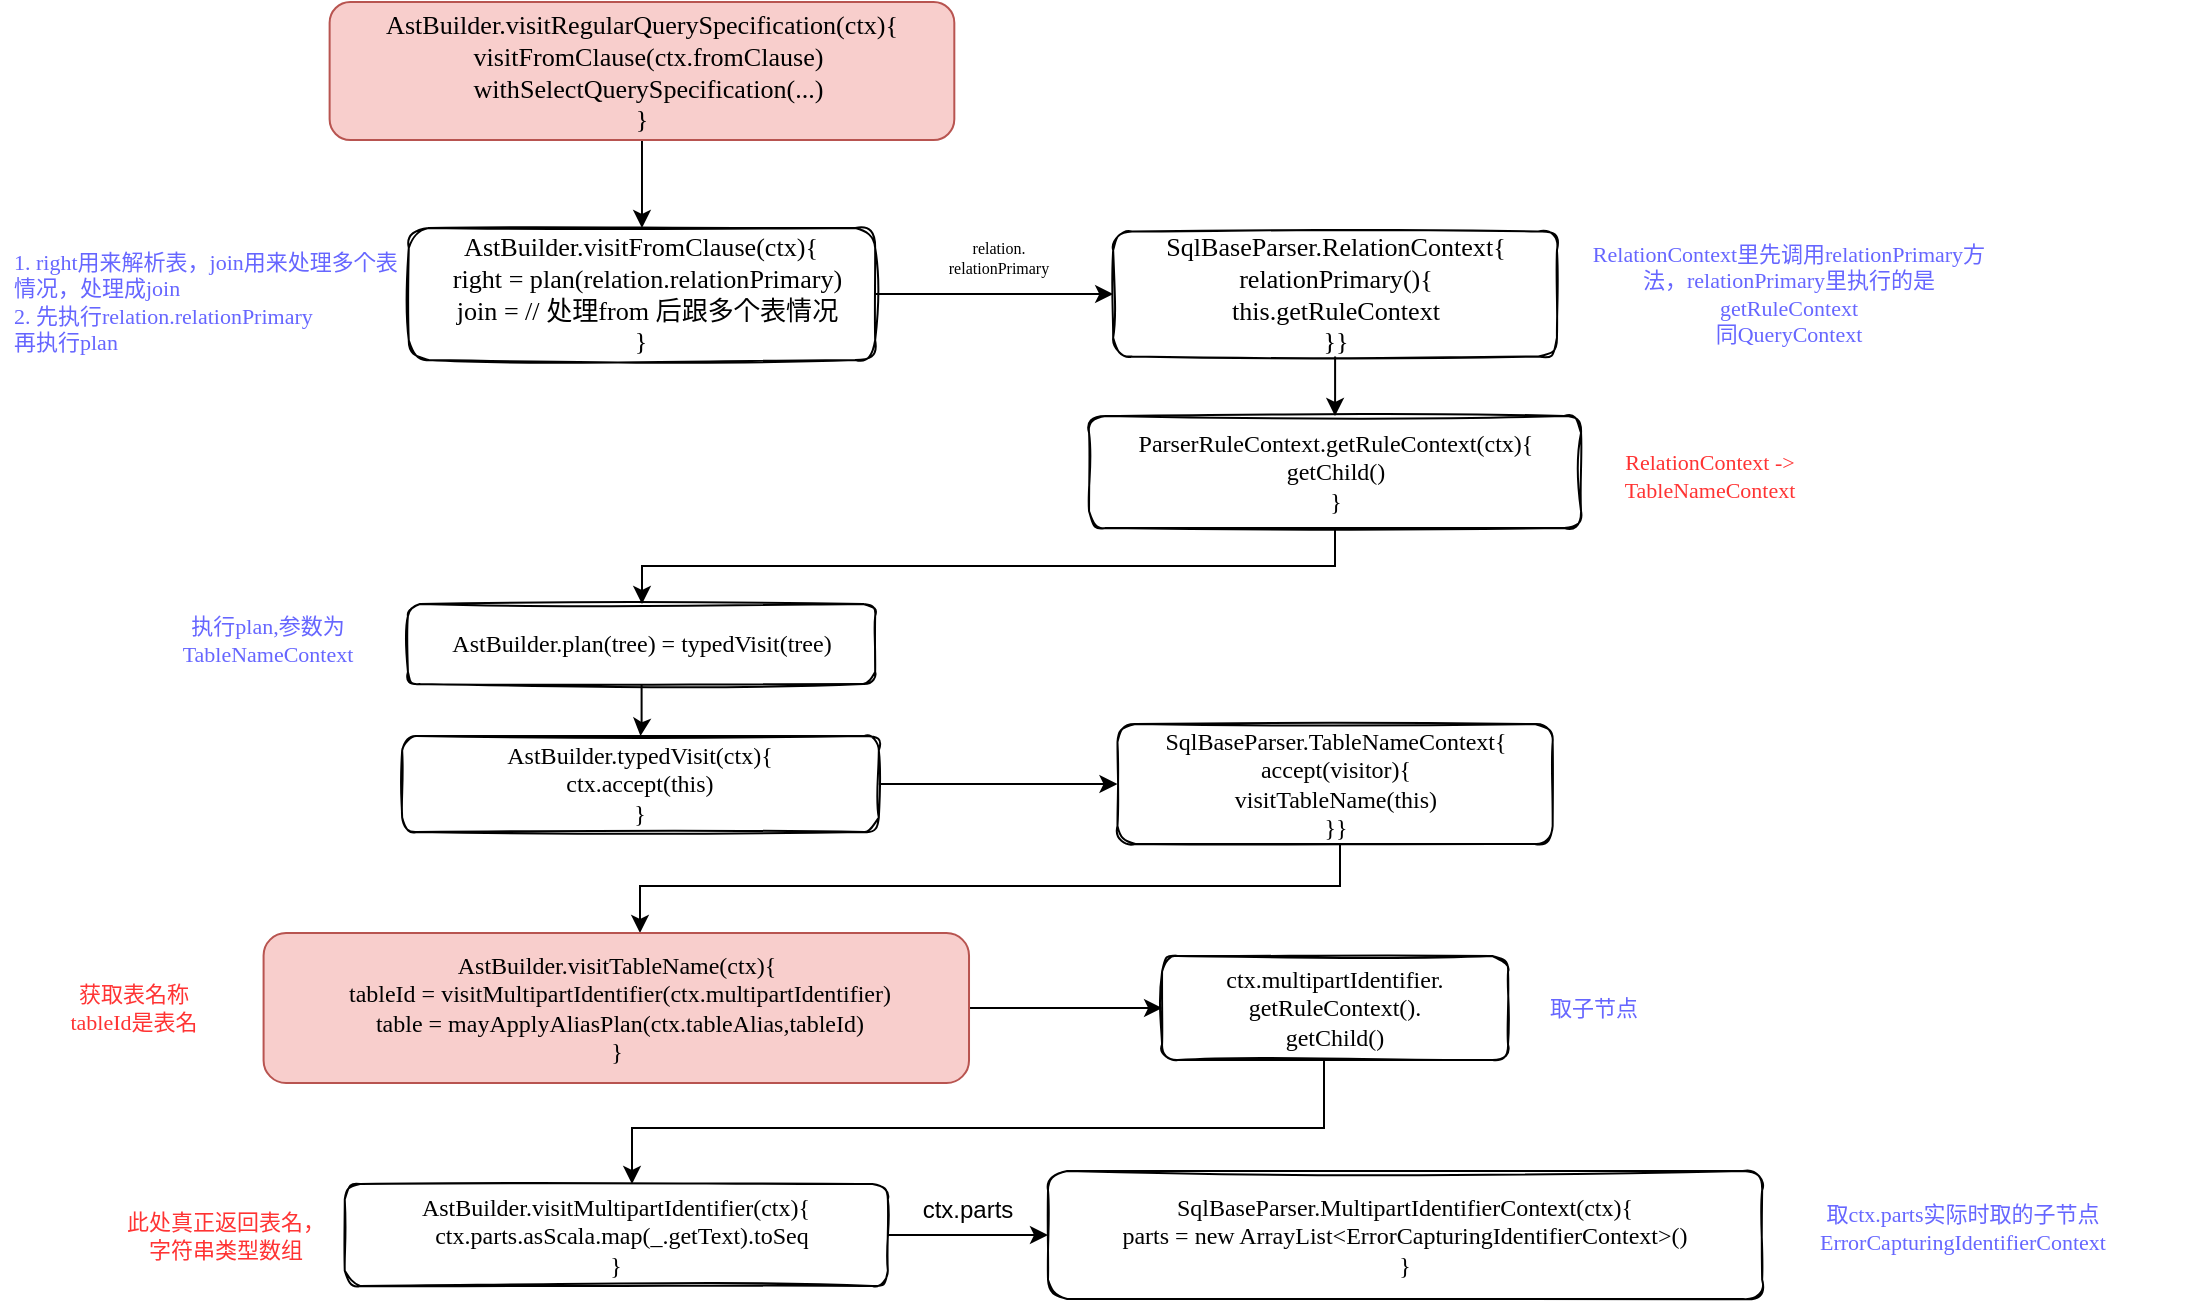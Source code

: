 <mxfile version="17.4.2" type="github">
  <diagram id="_TAUJCwC3Z414NcdCWBq" name="Page-1">
    <mxGraphModel dx="2079" dy="-361" grid="0" gridSize="10" guides="1" tooltips="1" connect="1" arrows="1" fold="1" page="1" pageScale="1" pageWidth="827" pageHeight="1169" math="0" shadow="0">
      <root>
        <mxCell id="0" />
        <mxCell id="1" parent="0" />
        <mxCell id="sxhnXmxJaIIymZ-26KNS-2" value="" style="edgeStyle=orthogonalEdgeStyle;rounded=0;orthogonalLoop=1;jettySize=auto;html=1;" parent="1" source="bS2-JoX9ewdRHK1aLQZ--32" target="sxhnXmxJaIIymZ-26KNS-1" edge="1">
          <mxGeometry relative="1" as="geometry" />
        </mxCell>
        <mxCell id="bS2-JoX9ewdRHK1aLQZ--32" value="&lt;div&gt;&lt;span style=&quot;font-size: 13.067px&quot;&gt;AstBuilder.visitRegularQuerySpecification(ctx){&lt;/span&gt;&lt;/div&gt;&lt;div&gt;&lt;span style=&quot;font-size: 13.067px&quot;&gt;&amp;nbsp; visitFromClause(ctx.fromClause)&lt;/span&gt;&lt;/div&gt;&lt;div&gt;&lt;span style=&quot;font-size: 13.067px&quot;&gt;&amp;nbsp; withSelectQuerySpecification(...)&lt;/span&gt;&lt;/div&gt;&lt;div&gt;&lt;span style=&quot;font-size: 13.067px&quot;&gt;}&lt;/span&gt;&lt;/div&gt;" style="rounded=1;whiteSpace=wrap;html=1;sketch=0;fillColor=#f8cecc;shadow=0;glass=0;labelBackgroundColor=none;fontFamily=Comic Sans MS;strokeColor=#b85450;" parent="1" vertex="1">
          <mxGeometry x="-627.19" y="1238" width="312.35" height="69" as="geometry" />
        </mxCell>
        <mxCell id="sxhnXmxJaIIymZ-26KNS-4" value="" style="edgeStyle=orthogonalEdgeStyle;rounded=0;orthogonalLoop=1;jettySize=auto;html=1;" parent="1" source="sxhnXmxJaIIymZ-26KNS-1" target="sxhnXmxJaIIymZ-26KNS-3" edge="1">
          <mxGeometry relative="1" as="geometry" />
        </mxCell>
        <mxCell id="sxhnXmxJaIIymZ-26KNS-1" value="&lt;div&gt;&lt;span style=&quot;font-size: 13.067px&quot;&gt;AstBuilder.visitFromClause(ctx){&lt;/span&gt;&lt;/div&gt;&lt;div&gt;&lt;span style=&quot;font-size: 13.067px&quot;&gt;&amp;nbsp; right = plan(relation.relationPrimary)&lt;/span&gt;&lt;/div&gt;&lt;div&gt;&lt;span style=&quot;font-size: 13.067px&quot;&gt;&amp;nbsp; join = // 处理from 后跟多个表情况&lt;/span&gt;&lt;/div&gt;&lt;div&gt;&lt;span style=&quot;font-size: 13.067px&quot;&gt;}&lt;/span&gt;&lt;/div&gt;" style="rounded=1;whiteSpace=wrap;html=1;sketch=1;fillColor=none;shadow=0;glass=0;labelBackgroundColor=none;fontFamily=Comic Sans MS;strokeColor=default;" parent="1" vertex="1">
          <mxGeometry x="-587.61" y="1351" width="233.19" height="66" as="geometry" />
        </mxCell>
        <mxCell id="sxhnXmxJaIIymZ-26KNS-11" value="" style="edgeStyle=orthogonalEdgeStyle;rounded=0;orthogonalLoop=1;jettySize=auto;html=1;" parent="1" source="sxhnXmxJaIIymZ-26KNS-3" target="sxhnXmxJaIIymZ-26KNS-10" edge="1">
          <mxGeometry relative="1" as="geometry" />
        </mxCell>
        <mxCell id="sxhnXmxJaIIymZ-26KNS-3" value="&lt;div&gt;&lt;span style=&quot;font-size: 13.067px&quot;&gt;SqlBaseParser.RelationContext{&lt;/span&gt;&lt;/div&gt;&lt;div&gt;&lt;span style=&quot;font-size: 13.067px&quot;&gt;relationPrimary(){&lt;/span&gt;&lt;/div&gt;&lt;div&gt;&lt;span style=&quot;font-size: 13.067px&quot;&gt;this.getRuleContext&lt;/span&gt;&lt;/div&gt;&lt;div&gt;&lt;span style=&quot;font-size: 13.067px&quot;&gt;}}&lt;/span&gt;&lt;/div&gt;" style="rounded=1;whiteSpace=wrap;html=1;sketch=1;fillColor=none;shadow=0;glass=0;labelBackgroundColor=none;fontFamily=Comic Sans MS;strokeColor=default;" parent="1" vertex="1">
          <mxGeometry x="-235.42" y="1352.75" width="221.9" height="62.5" as="geometry" />
        </mxCell>
        <mxCell id="sxhnXmxJaIIymZ-26KNS-5" value="1. right用来解析表，join用来处理多个表情况，处理成join&lt;br&gt;2. 先执行relation.relationPrimary&lt;br&gt;&lt;div&gt;&lt;span&gt;再执行plan&lt;/span&gt;&lt;/div&gt;" style="text;html=1;strokeColor=none;fillColor=none;align=left;verticalAlign=middle;whiteSpace=wrap;rounded=0;shadow=0;glass=0;labelBackgroundColor=none;sketch=1;fontSize=11;fontColor=#6666FF;fontFamily=Comic Sans MS;" parent="1" vertex="1">
          <mxGeometry x="-786.65" y="1356" width="200" height="63" as="geometry" />
        </mxCell>
        <mxCell id="sxhnXmxJaIIymZ-26KNS-6" value="RelationContext里先调用relationPrimary方法，relationPrimary里执行的是getRuleContext&lt;br&gt;同QueryContext" style="text;html=1;strokeColor=none;fillColor=none;align=center;verticalAlign=middle;whiteSpace=wrap;rounded=0;shadow=0;glass=0;labelBackgroundColor=none;sketch=1;fontSize=11;fontColor=#6666FF;fontFamily=Comic Sans MS;" parent="1" vertex="1">
          <mxGeometry x="-4" y="1342.75" width="213" height="82.5" as="geometry" />
        </mxCell>
        <mxCell id="sxhnXmxJaIIymZ-26KNS-15" value="" style="edgeStyle=orthogonalEdgeStyle;rounded=0;orthogonalLoop=1;jettySize=auto;html=1;fontColor=#FF3333;" parent="1" source="sxhnXmxJaIIymZ-26KNS-7" target="sxhnXmxJaIIymZ-26KNS-14" edge="1">
          <mxGeometry relative="1" as="geometry" />
        </mxCell>
        <mxCell id="sxhnXmxJaIIymZ-26KNS-7" value="AstBuilder.plan(tree) = typedVisit(tree)" style="rounded=1;whiteSpace=wrap;html=1;sketch=1;fillColor=none;shadow=0;glass=0;labelBackgroundColor=none;fontFamily=Comic Sans MS;strokeColor=default;" parent="1" vertex="1">
          <mxGeometry x="-588.03" y="1539" width="233.61" height="40" as="geometry" />
        </mxCell>
        <mxCell id="sxhnXmxJaIIymZ-26KNS-12" style="edgeStyle=orthogonalEdgeStyle;rounded=0;orthogonalLoop=1;jettySize=auto;html=1;" parent="1" source="sxhnXmxJaIIymZ-26KNS-10" target="sxhnXmxJaIIymZ-26KNS-7" edge="1">
          <mxGeometry relative="1" as="geometry">
            <Array as="points">
              <mxPoint x="-124" y="1520" />
              <mxPoint x="-471" y="1520" />
            </Array>
          </mxGeometry>
        </mxCell>
        <mxCell id="sxhnXmxJaIIymZ-26KNS-10" value="ParserRuleContext.getRuleContext(ctx){&lt;br&gt;getChild()&lt;br&gt;}" style="rounded=1;whiteSpace=wrap;html=1;sketch=1;fillColor=none;shadow=0;glass=0;labelBackgroundColor=none;fontFamily=Comic Sans MS;" parent="1" vertex="1">
          <mxGeometry x="-247.47" y="1445" width="246" height="56" as="geometry" />
        </mxCell>
        <mxCell id="sxhnXmxJaIIymZ-26KNS-13" value="&lt;font color=&quot;#ff3333&quot;&gt;RelationContext -&amp;gt;&lt;br&gt;TableNameContext&lt;/font&gt;&lt;br&gt;&lt;div class=&quot;okr-block-clipboard&quot;&gt;&lt;/div&gt;" style="text;html=1;strokeColor=none;fillColor=none;align=center;verticalAlign=middle;whiteSpace=wrap;rounded=0;shadow=0;glass=0;labelBackgroundColor=none;sketch=1;fontSize=11;fontColor=#6666FF;fontFamily=Comic Sans MS;" parent="1" vertex="1">
          <mxGeometry x="-4" y="1452" width="134.33" height="46" as="geometry" />
        </mxCell>
        <mxCell id="sxhnXmxJaIIymZ-26KNS-18" value="" style="edgeStyle=orthogonalEdgeStyle;rounded=0;orthogonalLoop=1;jettySize=auto;html=1;fontColor=#FF3333;" parent="1" source="sxhnXmxJaIIymZ-26KNS-14" target="sxhnXmxJaIIymZ-26KNS-17" edge="1">
          <mxGeometry relative="1" as="geometry" />
        </mxCell>
        <mxCell id="sxhnXmxJaIIymZ-26KNS-14" value="AstBuilder.typedVisit(ctx){&lt;br&gt;ctx.accept(this)&lt;br&gt;}" style="rounded=1;whiteSpace=wrap;html=1;sketch=1;fillColor=none;shadow=0;glass=0;labelBackgroundColor=none;fontFamily=Comic Sans MS;" parent="1" vertex="1">
          <mxGeometry x="-590.92" y="1605" width="238.33" height="48" as="geometry" />
        </mxCell>
        <mxCell id="sxhnXmxJaIIymZ-26KNS-16" value="执行plan,参数为TableNameContext" style="text;html=1;strokeColor=none;fillColor=none;align=center;verticalAlign=middle;whiteSpace=wrap;rounded=0;shadow=0;glass=0;labelBackgroundColor=none;sketch=1;fontSize=11;fontColor=#6666FF;fontFamily=Comic Sans MS;" parent="1" vertex="1">
          <mxGeometry x="-728.49" y="1541" width="140.46" height="31" as="geometry" />
        </mxCell>
        <mxCell id="sxhnXmxJaIIymZ-26KNS-20" value="" style="edgeStyle=orthogonalEdgeStyle;rounded=0;orthogonalLoop=1;jettySize=auto;html=1;fontColor=#FF3333;" parent="1" source="sxhnXmxJaIIymZ-26KNS-17" target="sxhnXmxJaIIymZ-26KNS-19" edge="1">
          <mxGeometry relative="1" as="geometry">
            <Array as="points">
              <mxPoint x="-122" y="1680" />
              <mxPoint x="-472" y="1680" />
            </Array>
          </mxGeometry>
        </mxCell>
        <mxCell id="sxhnXmxJaIIymZ-26KNS-17" value="&lt;div&gt;SqlBaseParser.TableNameContext{&lt;/div&gt;&lt;div&gt;accept(visitor){&lt;/div&gt;&lt;div&gt;visitTableName(this)&lt;/div&gt;&lt;div&gt;}}&lt;/div&gt;" style="rounded=1;whiteSpace=wrap;html=1;sketch=1;fillColor=none;shadow=0;glass=0;labelBackgroundColor=none;fontFamily=Comic Sans MS;" parent="1" vertex="1">
          <mxGeometry x="-233.26" y="1599" width="217.59" height="60" as="geometry" />
        </mxCell>
        <mxCell id="sxhnXmxJaIIymZ-26KNS-22" value="" style="edgeStyle=orthogonalEdgeStyle;rounded=0;orthogonalLoop=1;jettySize=auto;html=1;fontColor=#FF3333;" parent="1" source="sxhnXmxJaIIymZ-26KNS-19" target="sxhnXmxJaIIymZ-26KNS-21" edge="1">
          <mxGeometry relative="1" as="geometry" />
        </mxCell>
        <mxCell id="sxhnXmxJaIIymZ-26KNS-19" value="&lt;div&gt;AstBuilder.visitTableName(ctx){&lt;/div&gt;&lt;div&gt;&amp;nbsp;tableId = visitMultipartIdentifier(ctx.multipartIdentifier)&lt;/div&gt;&lt;div&gt;&amp;nbsp;table = mayApplyAliasPlan(ctx.tableAlias,tableId)&lt;/div&gt;&lt;div&gt;}&lt;/div&gt;" style="rounded=1;whiteSpace=wrap;html=1;sketch=0;fillColor=#f8cecc;shadow=0;glass=0;labelBackgroundColor=none;fontFamily=Comic Sans MS;strokeColor=#b85450;" parent="1" vertex="1">
          <mxGeometry x="-660.21" y="1703.5" width="352.72" height="75" as="geometry" />
        </mxCell>
        <mxCell id="sxhnXmxJaIIymZ-26KNS-25" value="" style="edgeStyle=orthogonalEdgeStyle;rounded=0;orthogonalLoop=1;jettySize=auto;html=1;fontColor=#FF3333;" parent="1" source="sxhnXmxJaIIymZ-26KNS-21" target="sxhnXmxJaIIymZ-26KNS-24" edge="1">
          <mxGeometry relative="1" as="geometry">
            <Array as="points">
              <mxPoint x="-130" y="1801" />
              <mxPoint x="-476" y="1801" />
            </Array>
          </mxGeometry>
        </mxCell>
        <mxCell id="sxhnXmxJaIIymZ-26KNS-21" value="&lt;div&gt;&lt;span&gt;ctx.multipartIdentifier.&lt;/span&gt;&lt;/div&gt;getRuleContext().&lt;br&gt;getChild()" style="rounded=1;whiteSpace=wrap;html=1;sketch=1;fillColor=none;shadow=0;glass=0;labelBackgroundColor=none;fontFamily=Comic Sans MS;strokeColor=default;" parent="1" vertex="1">
          <mxGeometry x="-210.96" y="1715" width="172.98" height="52" as="geometry" />
        </mxCell>
        <mxCell id="sxhnXmxJaIIymZ-26KNS-23" value="取子节点" style="text;html=1;strokeColor=none;fillColor=none;align=center;verticalAlign=middle;whiteSpace=wrap;rounded=0;shadow=0;glass=0;labelBackgroundColor=none;sketch=1;fontSize=11;fontColor=#6666FF;fontFamily=Comic Sans MS;" parent="1" vertex="1">
          <mxGeometry x="-35" y="1725" width="79.93" height="32" as="geometry" />
        </mxCell>
        <mxCell id="ZmpcA9gkI25w26fmA6Ql-2" value="" style="edgeStyle=orthogonalEdgeStyle;rounded=0;orthogonalLoop=1;jettySize=auto;html=1;" edge="1" parent="1" source="sxhnXmxJaIIymZ-26KNS-24" target="ZmpcA9gkI25w26fmA6Ql-1">
          <mxGeometry relative="1" as="geometry" />
        </mxCell>
        <mxCell id="sxhnXmxJaIIymZ-26KNS-24" value="&lt;div&gt;AstBuilder.visitMultipartIdentifier(ctx){&lt;/div&gt;&lt;div&gt;&amp;nbsp; ctx.parts.asScala.map(_.getText).toSeq&lt;/div&gt;&lt;div&gt;}&lt;/div&gt;&lt;div&gt;&lt;/div&gt;" style="rounded=1;whiteSpace=wrap;html=1;sketch=1;fillColor=none;shadow=0;glass=0;labelBackgroundColor=none;fontFamily=Comic Sans MS;strokeColor=default;" parent="1" vertex="1">
          <mxGeometry x="-619.62" y="1829" width="271.54" height="51" as="geometry" />
        </mxCell>
        <mxCell id="sxhnXmxJaIIymZ-26KNS-27" value="&lt;font color=&quot;#ff3333&quot;&gt;获取表名称&lt;br&gt;tableId是表名&lt;/font&gt;&lt;br&gt;&lt;div class=&quot;okr-block-clipboard&quot;&gt;&lt;/div&gt;" style="text;html=1;strokeColor=none;fillColor=none;align=center;verticalAlign=middle;whiteSpace=wrap;rounded=0;shadow=0;glass=0;labelBackgroundColor=none;sketch=1;fontSize=11;fontColor=#6666FF;fontFamily=Comic Sans MS;" parent="1" vertex="1">
          <mxGeometry x="-792.0" y="1718" width="134.33" height="46" as="geometry" />
        </mxCell>
        <mxCell id="sxhnXmxJaIIymZ-26KNS-28" value="&lt;font color=&quot;#ff3333&quot;&gt;此处真正返回表名，&lt;br&gt;字符串类型数组&lt;/font&gt;&lt;br&gt;&lt;div class=&quot;okr-block-clipboard&quot;&gt;&lt;/div&gt;" style="text;html=1;strokeColor=none;fillColor=none;align=center;verticalAlign=middle;whiteSpace=wrap;rounded=0;shadow=0;glass=0;labelBackgroundColor=none;sketch=1;fontSize=11;fontColor=#6666FF;fontFamily=Comic Sans MS;" parent="1" vertex="1">
          <mxGeometry x="-745.84" y="1831.5" width="134.33" height="46" as="geometry" />
        </mxCell>
        <mxCell id="ZmpcA9gkI25w26fmA6Ql-1" value="&lt;div&gt;SqlBaseParser.MultipartIdentifierContext(ctx){&lt;/div&gt;parts = new ArrayList&amp;lt;ErrorCapturingIdentifierContext&amp;gt;()&lt;div&gt;&lt;span&gt;}&lt;/span&gt;&lt;br&gt;&lt;/div&gt;&lt;div&gt;&lt;/div&gt;" style="rounded=1;whiteSpace=wrap;html=1;sketch=1;fillColor=none;shadow=0;glass=0;labelBackgroundColor=none;fontFamily=Comic Sans MS;strokeColor=default;" vertex="1" parent="1">
          <mxGeometry x="-268" y="1822.5" width="357.08" height="64" as="geometry" />
        </mxCell>
        <mxCell id="ZmpcA9gkI25w26fmA6Ql-3" value="ctx.parts" style="text;html=1;strokeColor=none;fillColor=none;align=center;verticalAlign=middle;whiteSpace=wrap;rounded=0;" vertex="1" parent="1">
          <mxGeometry x="-338" y="1827" width="60" height="30" as="geometry" />
        </mxCell>
        <mxCell id="ZmpcA9gkI25w26fmA6Ql-4" value="取ctx.parts实际时取的子节点ErrorCapturingIdentifierContext" style="text;html=1;strokeColor=none;fillColor=none;align=center;verticalAlign=middle;whiteSpace=wrap;rounded=0;shadow=0;glass=0;labelBackgroundColor=none;sketch=1;fontSize=11;fontColor=#6666FF;fontFamily=Comic Sans MS;" vertex="1" parent="1">
          <mxGeometry x="75" y="1815" width="229" height="71.5" as="geometry" />
        </mxCell>
        <mxCell id="ZmpcA9gkI25w26fmA6Ql-5" value="&lt;span style=&quot;font-family: &amp;#34;comic sans ms&amp;#34; ; font-size: 8px&quot;&gt;relation.&lt;br&gt;relationPrimary&lt;/span&gt;" style="text;html=1;strokeColor=none;fillColor=none;align=center;verticalAlign=middle;whiteSpace=wrap;rounded=0;fontSize=8;" vertex="1" parent="1">
          <mxGeometry x="-371" y="1352.75" width="157.08" height="26.25" as="geometry" />
        </mxCell>
      </root>
    </mxGraphModel>
  </diagram>
</mxfile>
